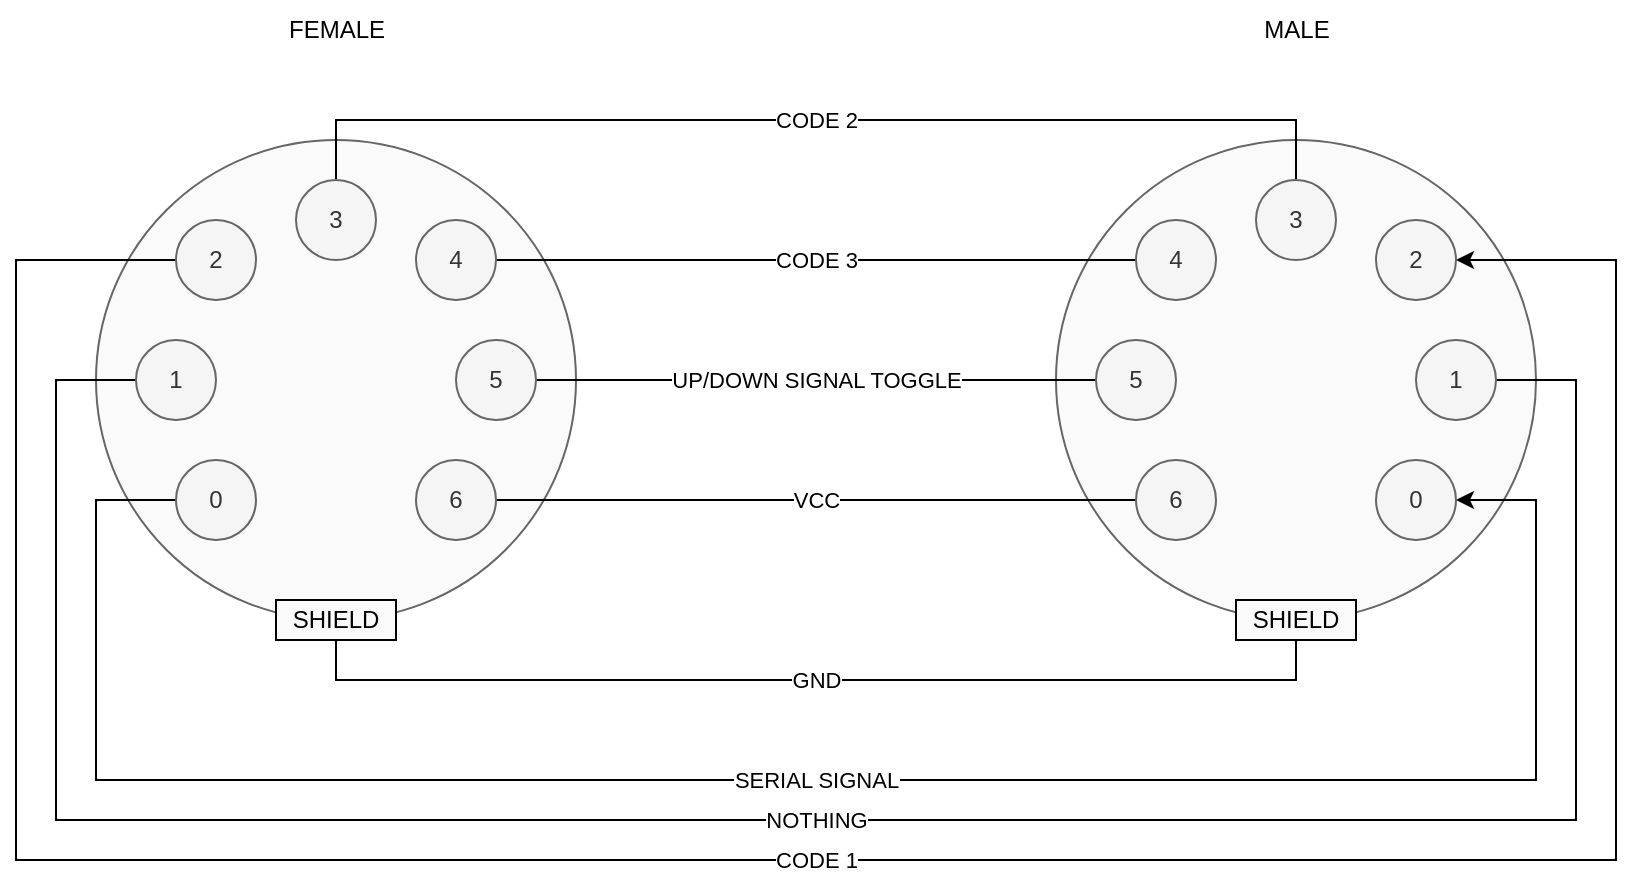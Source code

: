 <mxfile>
    <diagram name="Page-1" id="qO77tp9Di0nooE8xvb0o">
        <mxGraphModel dx="733" dy="545" grid="1" gridSize="10" guides="1" tooltips="1" connect="1" arrows="1" fold="1" page="1" pageScale="1" pageWidth="850" pageHeight="1100" math="0" shadow="0">
            <root>
                <mxCell id="0"/>
                <mxCell id="1" parent="0"/>
                <mxCell id="W4SyZj2dJ9DTdkdjV4-L-12" value="" style="ellipse;whiteSpace=wrap;html=1;aspect=fixed;fillColor=#FAFAFA;fontColor=#333333;strokeColor=#666666;" parent="1" vertex="1">
                    <mxGeometry x="560" y="280" width="240" height="240" as="geometry"/>
                </mxCell>
                <mxCell id="W4SyZj2dJ9DTdkdjV4-L-2" value="" style="ellipse;whiteSpace=wrap;html=1;aspect=fixed;fillColor=#FAFAFA;fontColor=#333333;strokeColor=#666666;" parent="1" vertex="1">
                    <mxGeometry x="80" y="280" width="240" height="240" as="geometry"/>
                </mxCell>
                <mxCell id="JJSP3McL8AoKguqkogKo-5" value="CODE 2" style="edgeStyle=orthogonalEdgeStyle;rounded=0;orthogonalLoop=1;jettySize=auto;html=1;exitX=0.5;exitY=0;exitDx=0;exitDy=0;entryX=0.5;entryY=0;entryDx=0;entryDy=0;endArrow=none;endFill=0;" parent="1" source="W4SyZj2dJ9DTdkdjV4-L-4" target="W4SyZj2dJ9DTdkdjV4-L-13" edge="1">
                    <mxGeometry relative="1" as="geometry">
                        <Array as="points">
                            <mxPoint x="200" y="270"/>
                            <mxPoint x="680" y="270"/>
                        </Array>
                    </mxGeometry>
                </mxCell>
                <mxCell id="W4SyZj2dJ9DTdkdjV4-L-4" value="3" style="ellipse;whiteSpace=wrap;html=1;aspect=fixed;fillColor=#f5f5f5;fontColor=#333333;strokeColor=#666666;" parent="1" vertex="1">
                    <mxGeometry x="180" y="300" width="40" height="40" as="geometry"/>
                </mxCell>
                <mxCell id="JJSP3McL8AoKguqkogKo-6" value="CODE 1" style="edgeStyle=orthogonalEdgeStyle;rounded=0;orthogonalLoop=1;jettySize=auto;html=1;exitX=0;exitY=0.5;exitDx=0;exitDy=0;entryX=1;entryY=0.5;entryDx=0;entryDy=0;" parent="1" source="W4SyZj2dJ9DTdkdjV4-L-5" target="W4SyZj2dJ9DTdkdjV4-L-17" edge="1">
                    <mxGeometry relative="1" as="geometry">
                        <Array as="points">
                            <mxPoint x="40" y="340"/>
                            <mxPoint x="40" y="640"/>
                            <mxPoint x="840" y="640"/>
                            <mxPoint x="840" y="340"/>
                        </Array>
                    </mxGeometry>
                </mxCell>
                <mxCell id="W4SyZj2dJ9DTdkdjV4-L-5" value="2" style="ellipse;whiteSpace=wrap;html=1;aspect=fixed;fillColor=#f5f5f5;fontColor=#333333;strokeColor=#666666;" parent="1" vertex="1">
                    <mxGeometry x="120" y="320" width="40" height="40" as="geometry"/>
                </mxCell>
                <mxCell id="JJSP3McL8AoKguqkogKo-7" value="NOTHING" style="edgeStyle=orthogonalEdgeStyle;rounded=0;orthogonalLoop=1;jettySize=auto;html=1;exitX=0;exitY=0.5;exitDx=0;exitDy=0;entryX=1;entryY=0.5;entryDx=0;entryDy=0;endArrow=none;endFill=0;" parent="1" source="W4SyZj2dJ9DTdkdjV4-L-6" target="W4SyZj2dJ9DTdkdjV4-L-18" edge="1">
                    <mxGeometry relative="1" as="geometry">
                        <Array as="points">
                            <mxPoint x="60" y="400"/>
                            <mxPoint x="60" y="620"/>
                            <mxPoint x="820" y="620"/>
                            <mxPoint x="820" y="400"/>
                        </Array>
                    </mxGeometry>
                </mxCell>
                <mxCell id="W4SyZj2dJ9DTdkdjV4-L-6" value="1" style="ellipse;whiteSpace=wrap;html=1;aspect=fixed;fillColor=#f5f5f5;fontColor=#333333;strokeColor=#666666;" parent="1" vertex="1">
                    <mxGeometry x="100" y="380" width="40" height="40" as="geometry"/>
                </mxCell>
                <mxCell id="JJSP3McL8AoKguqkogKo-8" value="SERIAL SIGNAL" style="edgeStyle=orthogonalEdgeStyle;rounded=0;orthogonalLoop=1;jettySize=auto;html=1;exitX=0;exitY=0.5;exitDx=0;exitDy=0;entryX=1;entryY=0.5;entryDx=0;entryDy=0;" parent="1" source="W4SyZj2dJ9DTdkdjV4-L-7" target="W4SyZj2dJ9DTdkdjV4-L-19" edge="1">
                    <mxGeometry relative="1" as="geometry">
                        <Array as="points">
                            <mxPoint x="80" y="460"/>
                            <mxPoint x="80" y="600"/>
                            <mxPoint x="800" y="600"/>
                            <mxPoint x="800" y="460"/>
                        </Array>
                    </mxGeometry>
                </mxCell>
                <mxCell id="W4SyZj2dJ9DTdkdjV4-L-7" value="0" style="ellipse;whiteSpace=wrap;html=1;aspect=fixed;fillColor=#f5f5f5;fontColor=#333333;strokeColor=#666666;" parent="1" vertex="1">
                    <mxGeometry x="120" y="440" width="40" height="40" as="geometry"/>
                </mxCell>
                <mxCell id="JJSP3McL8AoKguqkogKo-4" value="CODE 3" style="edgeStyle=orthogonalEdgeStyle;rounded=0;orthogonalLoop=1;jettySize=auto;html=1;exitX=1;exitY=0.5;exitDx=0;exitDy=0;entryX=0;entryY=0.5;entryDx=0;entryDy=0;endArrow=none;endFill=0;" parent="1" source="W4SyZj2dJ9DTdkdjV4-L-8" target="W4SyZj2dJ9DTdkdjV4-L-14" edge="1">
                    <mxGeometry relative="1" as="geometry"/>
                </mxCell>
                <mxCell id="W4SyZj2dJ9DTdkdjV4-L-8" value="4" style="ellipse;whiteSpace=wrap;html=1;aspect=fixed;fillColor=#f5f5f5;fontColor=#333333;strokeColor=#666666;" parent="1" vertex="1">
                    <mxGeometry x="240" y="320" width="40" height="40" as="geometry"/>
                </mxCell>
                <mxCell id="JJSP3McL8AoKguqkogKo-3" value="UP/DOWN SIGNAL TOGGLE" style="edgeStyle=orthogonalEdgeStyle;rounded=0;orthogonalLoop=1;jettySize=auto;html=1;exitX=1;exitY=0.5;exitDx=0;exitDy=0;entryX=0;entryY=0.5;entryDx=0;entryDy=0;endArrow=none;endFill=0;" parent="1" source="W4SyZj2dJ9DTdkdjV4-L-9" target="W4SyZj2dJ9DTdkdjV4-L-15" edge="1">
                    <mxGeometry relative="1" as="geometry"/>
                </mxCell>
                <mxCell id="W4SyZj2dJ9DTdkdjV4-L-9" value="5" style="ellipse;whiteSpace=wrap;html=1;aspect=fixed;fillColor=#f5f5f5;fontColor=#333333;strokeColor=#666666;" parent="1" vertex="1">
                    <mxGeometry x="260" y="380" width="40" height="40" as="geometry"/>
                </mxCell>
                <mxCell id="JJSP3McL8AoKguqkogKo-2" value="VCC" style="edgeStyle=orthogonalEdgeStyle;rounded=0;orthogonalLoop=1;jettySize=auto;html=1;exitX=1;exitY=0.5;exitDx=0;exitDy=0;entryX=0;entryY=0.5;entryDx=0;entryDy=0;endArrow=none;endFill=0;" parent="1" source="W4SyZj2dJ9DTdkdjV4-L-10" target="W4SyZj2dJ9DTdkdjV4-L-16" edge="1">
                    <mxGeometry relative="1" as="geometry"/>
                </mxCell>
                <mxCell id="W4SyZj2dJ9DTdkdjV4-L-10" value="6" style="ellipse;whiteSpace=wrap;html=1;aspect=fixed;fillColor=#f5f5f5;fontColor=#333333;strokeColor=#666666;" parent="1" vertex="1">
                    <mxGeometry x="240" y="440" width="40" height="40" as="geometry"/>
                </mxCell>
                <mxCell id="JJSP3McL8AoKguqkogKo-1" value="GND" style="edgeStyle=orthogonalEdgeStyle;rounded=0;orthogonalLoop=1;jettySize=auto;html=1;exitX=0.5;exitY=1;exitDx=0;exitDy=0;entryX=0.5;entryY=1;entryDx=0;entryDy=0;endArrow=none;endFill=0;" parent="1" source="W4SyZj2dJ9DTdkdjV4-L-11" target="W4SyZj2dJ9DTdkdjV4-L-20" edge="1">
                    <mxGeometry relative="1" as="geometry"/>
                </mxCell>
                <mxCell id="W4SyZj2dJ9DTdkdjV4-L-11" value="SHIELD" style="rounded=0;whiteSpace=wrap;html=1;fillColor=#FAFAFA;" parent="1" vertex="1">
                    <mxGeometry x="170" y="510" width="60" height="20" as="geometry"/>
                </mxCell>
                <mxCell id="W4SyZj2dJ9DTdkdjV4-L-13" value="3" style="ellipse;whiteSpace=wrap;html=1;aspect=fixed;fillColor=#f5f5f5;fontColor=#333333;strokeColor=#666666;" parent="1" vertex="1">
                    <mxGeometry x="660" y="300" width="40" height="40" as="geometry"/>
                </mxCell>
                <mxCell id="W4SyZj2dJ9DTdkdjV4-L-14" value="4" style="ellipse;whiteSpace=wrap;html=1;aspect=fixed;fillColor=#f5f5f5;fontColor=#333333;strokeColor=#666666;" parent="1" vertex="1">
                    <mxGeometry x="600" y="320" width="40" height="40" as="geometry"/>
                </mxCell>
                <mxCell id="W4SyZj2dJ9DTdkdjV4-L-15" value="5" style="ellipse;whiteSpace=wrap;html=1;aspect=fixed;fillColor=#f5f5f5;fontColor=#333333;strokeColor=#666666;" parent="1" vertex="1">
                    <mxGeometry x="580" y="380" width="40" height="40" as="geometry"/>
                </mxCell>
                <mxCell id="W4SyZj2dJ9DTdkdjV4-L-16" value="6" style="ellipse;whiteSpace=wrap;html=1;aspect=fixed;fillColor=#f5f5f5;fontColor=#333333;strokeColor=#666666;" parent="1" vertex="1">
                    <mxGeometry x="600" y="440" width="40" height="40" as="geometry"/>
                </mxCell>
                <mxCell id="W4SyZj2dJ9DTdkdjV4-L-17" value="2" style="ellipse;whiteSpace=wrap;html=1;aspect=fixed;fillColor=#f5f5f5;fontColor=#333333;strokeColor=#666666;" parent="1" vertex="1">
                    <mxGeometry x="720" y="320" width="40" height="40" as="geometry"/>
                </mxCell>
                <mxCell id="W4SyZj2dJ9DTdkdjV4-L-18" value="1" style="ellipse;whiteSpace=wrap;html=1;aspect=fixed;fillColor=#f5f5f5;fontColor=#333333;strokeColor=#666666;" parent="1" vertex="1">
                    <mxGeometry x="740" y="380" width="40" height="40" as="geometry"/>
                </mxCell>
                <mxCell id="W4SyZj2dJ9DTdkdjV4-L-19" value="0" style="ellipse;whiteSpace=wrap;html=1;aspect=fixed;fillColor=#f5f5f5;fontColor=#333333;strokeColor=#666666;" parent="1" vertex="1">
                    <mxGeometry x="720" y="440" width="40" height="40" as="geometry"/>
                </mxCell>
                <mxCell id="W4SyZj2dJ9DTdkdjV4-L-20" value="SHIELD" style="rounded=0;whiteSpace=wrap;html=1;fillColor=#FAFAFA;" parent="1" vertex="1">
                    <mxGeometry x="650" y="510" width="60" height="20" as="geometry"/>
                </mxCell>
                <mxCell id="W4SyZj2dJ9DTdkdjV4-L-21" value="FEMALE" style="text;html=1;align=center;verticalAlign=middle;resizable=0;points=[];autosize=1;strokeColor=none;fillColor=none;" parent="1" vertex="1">
                    <mxGeometry x="165" y="210" width="70" height="30" as="geometry"/>
                </mxCell>
                <mxCell id="W4SyZj2dJ9DTdkdjV4-L-22" value="MALE" style="text;html=1;align=center;verticalAlign=middle;resizable=0;points=[];autosize=1;strokeColor=none;fillColor=none;" parent="1" vertex="1">
                    <mxGeometry x="650" y="210" width="60" height="30" as="geometry"/>
                </mxCell>
            </root>
        </mxGraphModel>
    </diagram>
</mxfile>